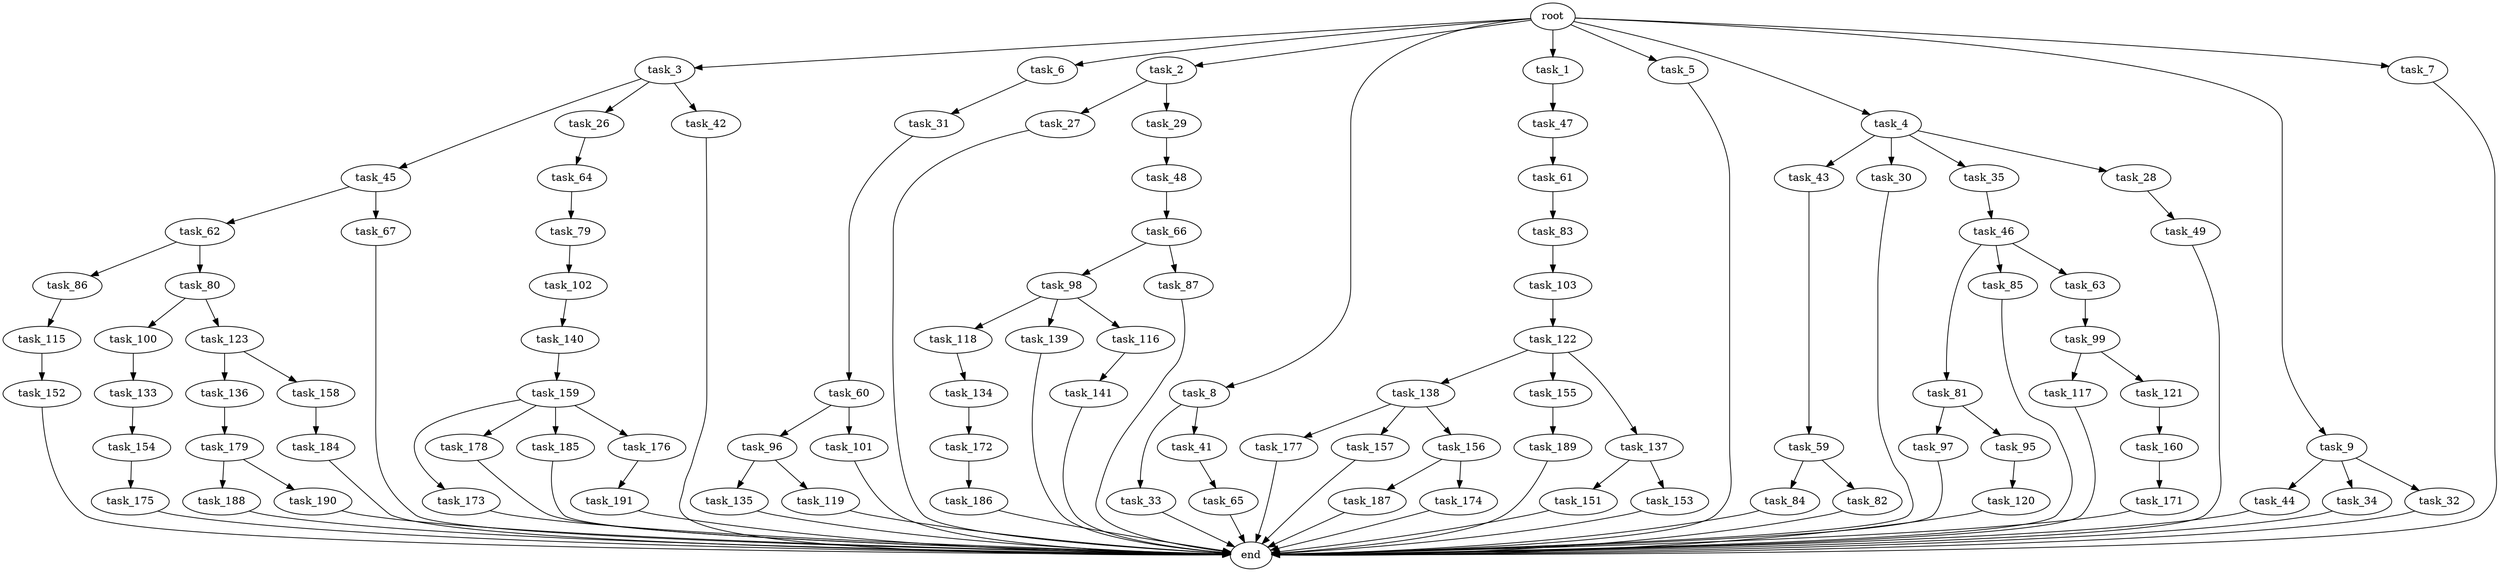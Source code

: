 digraph G {
  task_173 [size="85899345920.000000"];
  task_65 [size="13743895347.200001"];
  task_45 [size="30923764531.200001"];
  task_151 [size="42090679500.800003"];
  task_100 [size="13743895347.200001"];
  task_27 [size="69578470195.199997"];
  task_153 [size="42090679500.800003"];
  task_47 [size="42090679500.800003"];
  task_3 [size="102.400000"];
  task_6 [size="102.400000"];
  task_171 [size="13743895347.200001"];
  task_141 [size="69578470195.199997"];
  task_2 [size="102.400000"];
  end [size="0.000000"];
  task_8 [size="102.400000"];
  task_44 [size="13743895347.200001"];
  task_172 [size="13743895347.200001"];
  task_1 [size="102.400000"];
  task_84 [size="13743895347.200001"];
  task_49 [size="13743895347.200001"];
  task_184 [size="42090679500.800003"];
  task_187 [size="30923764531.200001"];
  task_86 [size="54975581388.800003"];
  task_117 [size="54975581388.800003"];
  task_43 [size="3435973836.800000"];
  task_34 [size="13743895347.200001"];
  task_33 [size="13743895347.200001"];
  task_118 [size="13743895347.200001"];
  task_189 [size="7730941132.800000"];
  task_138 [size="13743895347.200001"];
  task_97 [size="69578470195.199997"];
  task_135 [size="42090679500.800003"];
  task_5 [size="102.400000"];
  task_48 [size="54975581388.800003"];
  task_4 [size="102.400000"];
  task_139 [size="13743895347.200001"];
  task_79 [size="7730941132.800000"];
  task_99 [size="42090679500.800003"];
  task_188 [size="21474836480.000000"];
  task_120 [size="30923764531.200001"];
  task_96 [size="21474836480.000000"];
  task_177 [size="42090679500.800003"];
  task_82 [size="13743895347.200001"];
  task_133 [size="85899345920.000000"];
  task_83 [size="69578470195.199997"];
  task_191 [size="85899345920.000000"];
  task_103 [size="21474836480.000000"];
  task_59 [size="21474836480.000000"];
  task_134 [size="42090679500.800003"];
  task_62 [size="42090679500.800003"];
  task_9 [size="102.400000"];
  task_41 [size="13743895347.200001"];
  task_175 [size="85899345920.000000"];
  task_121 [size="54975581388.800003"];
  task_186 [size="13743895347.200001"];
  task_60 [size="54975581388.800003"];
  task_95 [size="69578470195.199997"];
  task_179 [size="3435973836.800000"];
  task_61 [size="69578470195.199997"];
  task_80 [size="54975581388.800003"];
  task_66 [size="13743895347.200001"];
  root [size="0.000000"];
  task_136 [size="85899345920.000000"];
  task_32 [size="13743895347.200001"];
  task_152 [size="69578470195.199997"];
  task_30 [size="3435973836.800000"];
  task_160 [size="21474836480.000000"];
  task_98 [size="69578470195.199997"];
  task_81 [size="54975581388.800003"];
  task_115 [size="21474836480.000000"];
  task_26 [size="30923764531.200001"];
  task_42 [size="30923764531.200001"];
  task_154 [size="85899345920.000000"];
  task_140 [size="30923764531.200001"];
  task_87 [size="69578470195.199997"];
  task_29 [size="69578470195.199997"];
  task_31 [size="54975581388.800003"];
  task_85 [size="54975581388.800003"];
  task_122 [size="42090679500.800003"];
  task_119 [size="42090679500.800003"];
  task_63 [size="54975581388.800003"];
  task_101 [size="21474836480.000000"];
  task_35 [size="3435973836.800000"];
  task_28 [size="3435973836.800000"];
  task_67 [size="42090679500.800003"];
  task_178 [size="85899345920.000000"];
  task_159 [size="69578470195.199997"];
  task_102 [size="54975581388.800003"];
  task_155 [size="13743895347.200001"];
  task_158 [size="85899345920.000000"];
  task_46 [size="21474836480.000000"];
  task_137 [size="13743895347.200001"];
  task_7 [size="102.400000"];
  task_157 [size="42090679500.800003"];
  task_190 [size="21474836480.000000"];
  task_156 [size="42090679500.800003"];
  task_116 [size="13743895347.200001"];
  task_185 [size="85899345920.000000"];
  task_176 [size="85899345920.000000"];
  task_174 [size="30923764531.200001"];
  task_64 [size="7730941132.800000"];
  task_123 [size="13743895347.200001"];

  task_173 -> end [size="1.000000"];
  task_65 -> end [size="1.000000"];
  task_45 -> task_62 [size="411041792.000000"];
  task_45 -> task_67 [size="411041792.000000"];
  task_151 -> end [size="1.000000"];
  task_100 -> task_133 [size="838860800.000000"];
  task_27 -> end [size="1.000000"];
  task_153 -> end [size="1.000000"];
  task_47 -> task_61 [size="679477248.000000"];
  task_3 -> task_26 [size="301989888.000000"];
  task_3 -> task_42 [size="301989888.000000"];
  task_3 -> task_45 [size="301989888.000000"];
  task_6 -> task_31 [size="536870912.000000"];
  task_171 -> end [size="1.000000"];
  task_141 -> end [size="1.000000"];
  task_2 -> task_27 [size="679477248.000000"];
  task_2 -> task_29 [size="679477248.000000"];
  task_8 -> task_33 [size="134217728.000000"];
  task_8 -> task_41 [size="134217728.000000"];
  task_44 -> end [size="1.000000"];
  task_172 -> task_186 [size="134217728.000000"];
  task_1 -> task_47 [size="411041792.000000"];
  task_84 -> end [size="1.000000"];
  task_49 -> end [size="1.000000"];
  task_184 -> end [size="1.000000"];
  task_187 -> end [size="1.000000"];
  task_86 -> task_115 [size="209715200.000000"];
  task_117 -> end [size="1.000000"];
  task_43 -> task_59 [size="209715200.000000"];
  task_34 -> end [size="1.000000"];
  task_33 -> end [size="1.000000"];
  task_118 -> task_134 [size="411041792.000000"];
  task_189 -> end [size="1.000000"];
  task_138 -> task_157 [size="411041792.000000"];
  task_138 -> task_177 [size="411041792.000000"];
  task_138 -> task_156 [size="411041792.000000"];
  task_97 -> end [size="1.000000"];
  task_135 -> end [size="1.000000"];
  task_5 -> end [size="1.000000"];
  task_48 -> task_66 [size="134217728.000000"];
  task_4 -> task_30 [size="33554432.000000"];
  task_4 -> task_28 [size="33554432.000000"];
  task_4 -> task_35 [size="33554432.000000"];
  task_4 -> task_43 [size="33554432.000000"];
  task_139 -> end [size="1.000000"];
  task_79 -> task_102 [size="536870912.000000"];
  task_99 -> task_117 [size="536870912.000000"];
  task_99 -> task_121 [size="536870912.000000"];
  task_188 -> end [size="1.000000"];
  task_120 -> end [size="1.000000"];
  task_96 -> task_119 [size="411041792.000000"];
  task_96 -> task_135 [size="411041792.000000"];
  task_177 -> end [size="1.000000"];
  task_82 -> end [size="1.000000"];
  task_133 -> task_154 [size="838860800.000000"];
  task_83 -> task_103 [size="209715200.000000"];
  task_191 -> end [size="1.000000"];
  task_103 -> task_122 [size="411041792.000000"];
  task_59 -> task_84 [size="134217728.000000"];
  task_59 -> task_82 [size="134217728.000000"];
  task_134 -> task_172 [size="134217728.000000"];
  task_62 -> task_80 [size="536870912.000000"];
  task_62 -> task_86 [size="536870912.000000"];
  task_9 -> task_34 [size="134217728.000000"];
  task_9 -> task_44 [size="134217728.000000"];
  task_9 -> task_32 [size="134217728.000000"];
  task_41 -> task_65 [size="134217728.000000"];
  task_175 -> end [size="1.000000"];
  task_121 -> task_160 [size="209715200.000000"];
  task_186 -> end [size="1.000000"];
  task_60 -> task_101 [size="209715200.000000"];
  task_60 -> task_96 [size="209715200.000000"];
  task_95 -> task_120 [size="301989888.000000"];
  task_179 -> task_188 [size="209715200.000000"];
  task_179 -> task_190 [size="209715200.000000"];
  task_61 -> task_83 [size="679477248.000000"];
  task_80 -> task_100 [size="134217728.000000"];
  task_80 -> task_123 [size="134217728.000000"];
  task_66 -> task_87 [size="679477248.000000"];
  task_66 -> task_98 [size="679477248.000000"];
  root -> task_8 [size="1.000000"];
  root -> task_9 [size="1.000000"];
  root -> task_3 [size="1.000000"];
  root -> task_7 [size="1.000000"];
  root -> task_6 [size="1.000000"];
  root -> task_1 [size="1.000000"];
  root -> task_5 [size="1.000000"];
  root -> task_2 [size="1.000000"];
  root -> task_4 [size="1.000000"];
  task_136 -> task_179 [size="33554432.000000"];
  task_32 -> end [size="1.000000"];
  task_152 -> end [size="1.000000"];
  task_30 -> end [size="1.000000"];
  task_160 -> task_171 [size="134217728.000000"];
  task_98 -> task_139 [size="134217728.000000"];
  task_98 -> task_118 [size="134217728.000000"];
  task_98 -> task_116 [size="134217728.000000"];
  task_81 -> task_95 [size="679477248.000000"];
  task_81 -> task_97 [size="679477248.000000"];
  task_115 -> task_152 [size="679477248.000000"];
  task_26 -> task_64 [size="75497472.000000"];
  task_42 -> end [size="1.000000"];
  task_154 -> task_175 [size="838860800.000000"];
  task_140 -> task_159 [size="679477248.000000"];
  task_87 -> end [size="1.000000"];
  task_29 -> task_48 [size="536870912.000000"];
  task_31 -> task_60 [size="536870912.000000"];
  task_85 -> end [size="1.000000"];
  task_122 -> task_138 [size="134217728.000000"];
  task_122 -> task_155 [size="134217728.000000"];
  task_122 -> task_137 [size="134217728.000000"];
  task_119 -> end [size="1.000000"];
  task_63 -> task_99 [size="411041792.000000"];
  task_101 -> end [size="1.000000"];
  task_35 -> task_46 [size="209715200.000000"];
  task_28 -> task_49 [size="134217728.000000"];
  task_67 -> end [size="1.000000"];
  task_178 -> end [size="1.000000"];
  task_159 -> task_173 [size="838860800.000000"];
  task_159 -> task_185 [size="838860800.000000"];
  task_159 -> task_176 [size="838860800.000000"];
  task_159 -> task_178 [size="838860800.000000"];
  task_102 -> task_140 [size="301989888.000000"];
  task_155 -> task_189 [size="75497472.000000"];
  task_158 -> task_184 [size="411041792.000000"];
  task_46 -> task_63 [size="536870912.000000"];
  task_46 -> task_85 [size="536870912.000000"];
  task_46 -> task_81 [size="536870912.000000"];
  task_137 -> task_151 [size="411041792.000000"];
  task_137 -> task_153 [size="411041792.000000"];
  task_7 -> end [size="1.000000"];
  task_157 -> end [size="1.000000"];
  task_190 -> end [size="1.000000"];
  task_156 -> task_174 [size="301989888.000000"];
  task_156 -> task_187 [size="301989888.000000"];
  task_116 -> task_141 [size="679477248.000000"];
  task_185 -> end [size="1.000000"];
  task_176 -> task_191 [size="838860800.000000"];
  task_174 -> end [size="1.000000"];
  task_64 -> task_79 [size="75497472.000000"];
  task_123 -> task_136 [size="838860800.000000"];
  task_123 -> task_158 [size="838860800.000000"];
}
